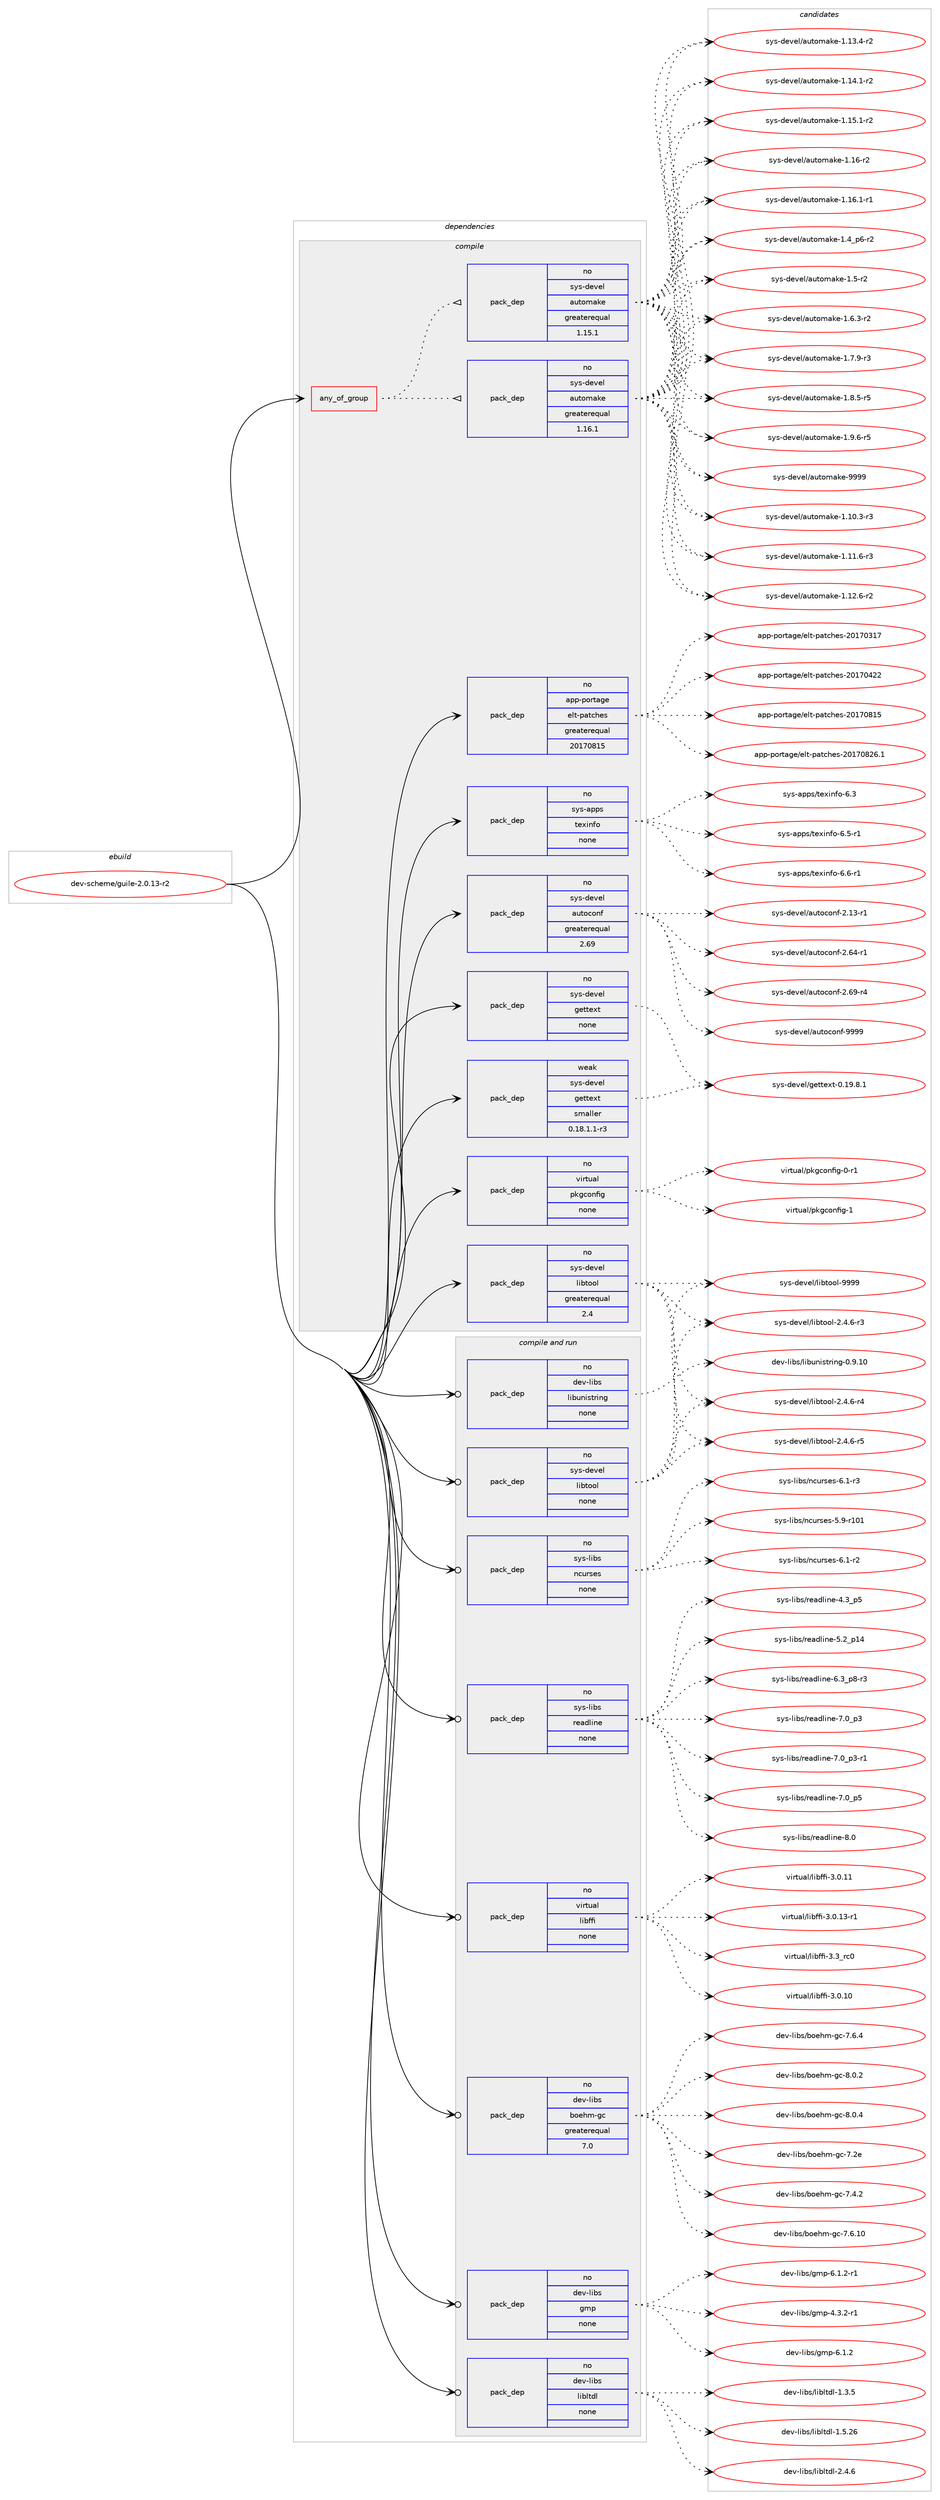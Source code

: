 digraph prolog {

# *************
# Graph options
# *************

newrank=true;
concentrate=true;
compound=true;
graph [rankdir=LR,fontname=Helvetica,fontsize=10,ranksep=1.5];#, ranksep=2.5, nodesep=0.2];
edge  [arrowhead=vee];
node  [fontname=Helvetica,fontsize=10];

# **********
# The ebuild
# **********

subgraph cluster_leftcol {
color=gray;
rank=same;
label=<<i>ebuild</i>>;
id [label="dev-scheme/guile-2.0.13-r2", color=red, width=4, href="../dev-scheme/guile-2.0.13-r2.svg"];
}

# ****************
# The dependencies
# ****************

subgraph cluster_midcol {
color=gray;
label=<<i>dependencies</i>>;
subgraph cluster_compile {
fillcolor="#eeeeee";
style=filled;
label=<<i>compile</i>>;
subgraph any22957 {
dependency1538535 [label=<<TABLE BORDER="0" CELLBORDER="1" CELLSPACING="0" CELLPADDING="4"><TR><TD CELLPADDING="10">any_of_group</TD></TR></TABLE>>, shape=none, color=red];subgraph pack1092098 {
dependency1538536 [label=<<TABLE BORDER="0" CELLBORDER="1" CELLSPACING="0" CELLPADDING="4" WIDTH="220"><TR><TD ROWSPAN="6" CELLPADDING="30">pack_dep</TD></TR><TR><TD WIDTH="110">no</TD></TR><TR><TD>sys-devel</TD></TR><TR><TD>automake</TD></TR><TR><TD>greaterequal</TD></TR><TR><TD>1.16.1</TD></TR></TABLE>>, shape=none, color=blue];
}
dependency1538535:e -> dependency1538536:w [weight=20,style="dotted",arrowhead="oinv"];
subgraph pack1092099 {
dependency1538537 [label=<<TABLE BORDER="0" CELLBORDER="1" CELLSPACING="0" CELLPADDING="4" WIDTH="220"><TR><TD ROWSPAN="6" CELLPADDING="30">pack_dep</TD></TR><TR><TD WIDTH="110">no</TD></TR><TR><TD>sys-devel</TD></TR><TR><TD>automake</TD></TR><TR><TD>greaterequal</TD></TR><TR><TD>1.15.1</TD></TR></TABLE>>, shape=none, color=blue];
}
dependency1538535:e -> dependency1538537:w [weight=20,style="dotted",arrowhead="oinv"];
}
id:e -> dependency1538535:w [weight=20,style="solid",arrowhead="vee"];
subgraph pack1092100 {
dependency1538538 [label=<<TABLE BORDER="0" CELLBORDER="1" CELLSPACING="0" CELLPADDING="4" WIDTH="220"><TR><TD ROWSPAN="6" CELLPADDING="30">pack_dep</TD></TR><TR><TD WIDTH="110">no</TD></TR><TR><TD>app-portage</TD></TR><TR><TD>elt-patches</TD></TR><TR><TD>greaterequal</TD></TR><TR><TD>20170815</TD></TR></TABLE>>, shape=none, color=blue];
}
id:e -> dependency1538538:w [weight=20,style="solid",arrowhead="vee"];
subgraph pack1092101 {
dependency1538539 [label=<<TABLE BORDER="0" CELLBORDER="1" CELLSPACING="0" CELLPADDING="4" WIDTH="220"><TR><TD ROWSPAN="6" CELLPADDING="30">pack_dep</TD></TR><TR><TD WIDTH="110">no</TD></TR><TR><TD>sys-apps</TD></TR><TR><TD>texinfo</TD></TR><TR><TD>none</TD></TR><TR><TD></TD></TR></TABLE>>, shape=none, color=blue];
}
id:e -> dependency1538539:w [weight=20,style="solid",arrowhead="vee"];
subgraph pack1092102 {
dependency1538540 [label=<<TABLE BORDER="0" CELLBORDER="1" CELLSPACING="0" CELLPADDING="4" WIDTH="220"><TR><TD ROWSPAN="6" CELLPADDING="30">pack_dep</TD></TR><TR><TD WIDTH="110">no</TD></TR><TR><TD>sys-devel</TD></TR><TR><TD>autoconf</TD></TR><TR><TD>greaterequal</TD></TR><TR><TD>2.69</TD></TR></TABLE>>, shape=none, color=blue];
}
id:e -> dependency1538540:w [weight=20,style="solid",arrowhead="vee"];
subgraph pack1092103 {
dependency1538541 [label=<<TABLE BORDER="0" CELLBORDER="1" CELLSPACING="0" CELLPADDING="4" WIDTH="220"><TR><TD ROWSPAN="6" CELLPADDING="30">pack_dep</TD></TR><TR><TD WIDTH="110">no</TD></TR><TR><TD>sys-devel</TD></TR><TR><TD>gettext</TD></TR><TR><TD>none</TD></TR><TR><TD></TD></TR></TABLE>>, shape=none, color=blue];
}
id:e -> dependency1538541:w [weight=20,style="solid",arrowhead="vee"];
subgraph pack1092104 {
dependency1538542 [label=<<TABLE BORDER="0" CELLBORDER="1" CELLSPACING="0" CELLPADDING="4" WIDTH="220"><TR><TD ROWSPAN="6" CELLPADDING="30">pack_dep</TD></TR><TR><TD WIDTH="110">no</TD></TR><TR><TD>sys-devel</TD></TR><TR><TD>libtool</TD></TR><TR><TD>greaterequal</TD></TR><TR><TD>2.4</TD></TR></TABLE>>, shape=none, color=blue];
}
id:e -> dependency1538542:w [weight=20,style="solid",arrowhead="vee"];
subgraph pack1092105 {
dependency1538543 [label=<<TABLE BORDER="0" CELLBORDER="1" CELLSPACING="0" CELLPADDING="4" WIDTH="220"><TR><TD ROWSPAN="6" CELLPADDING="30">pack_dep</TD></TR><TR><TD WIDTH="110">no</TD></TR><TR><TD>virtual</TD></TR><TR><TD>pkgconfig</TD></TR><TR><TD>none</TD></TR><TR><TD></TD></TR></TABLE>>, shape=none, color=blue];
}
id:e -> dependency1538543:w [weight=20,style="solid",arrowhead="vee"];
subgraph pack1092106 {
dependency1538544 [label=<<TABLE BORDER="0" CELLBORDER="1" CELLSPACING="0" CELLPADDING="4" WIDTH="220"><TR><TD ROWSPAN="6" CELLPADDING="30">pack_dep</TD></TR><TR><TD WIDTH="110">weak</TD></TR><TR><TD>sys-devel</TD></TR><TR><TD>gettext</TD></TR><TR><TD>smaller</TD></TR><TR><TD>0.18.1.1-r3</TD></TR></TABLE>>, shape=none, color=blue];
}
id:e -> dependency1538544:w [weight=20,style="solid",arrowhead="vee"];
}
subgraph cluster_compileandrun {
fillcolor="#eeeeee";
style=filled;
label=<<i>compile and run</i>>;
subgraph pack1092107 {
dependency1538545 [label=<<TABLE BORDER="0" CELLBORDER="1" CELLSPACING="0" CELLPADDING="4" WIDTH="220"><TR><TD ROWSPAN="6" CELLPADDING="30">pack_dep</TD></TR><TR><TD WIDTH="110">no</TD></TR><TR><TD>dev-libs</TD></TR><TR><TD>boehm-gc</TD></TR><TR><TD>greaterequal</TD></TR><TR><TD>7.0</TD></TR></TABLE>>, shape=none, color=blue];
}
id:e -> dependency1538545:w [weight=20,style="solid",arrowhead="odotvee"];
subgraph pack1092108 {
dependency1538546 [label=<<TABLE BORDER="0" CELLBORDER="1" CELLSPACING="0" CELLPADDING="4" WIDTH="220"><TR><TD ROWSPAN="6" CELLPADDING="30">pack_dep</TD></TR><TR><TD WIDTH="110">no</TD></TR><TR><TD>dev-libs</TD></TR><TR><TD>gmp</TD></TR><TR><TD>none</TD></TR><TR><TD></TD></TR></TABLE>>, shape=none, color=blue];
}
id:e -> dependency1538546:w [weight=20,style="solid",arrowhead="odotvee"];
subgraph pack1092109 {
dependency1538547 [label=<<TABLE BORDER="0" CELLBORDER="1" CELLSPACING="0" CELLPADDING="4" WIDTH="220"><TR><TD ROWSPAN="6" CELLPADDING="30">pack_dep</TD></TR><TR><TD WIDTH="110">no</TD></TR><TR><TD>dev-libs</TD></TR><TR><TD>libltdl</TD></TR><TR><TD>none</TD></TR><TR><TD></TD></TR></TABLE>>, shape=none, color=blue];
}
id:e -> dependency1538547:w [weight=20,style="solid",arrowhead="odotvee"];
subgraph pack1092110 {
dependency1538548 [label=<<TABLE BORDER="0" CELLBORDER="1" CELLSPACING="0" CELLPADDING="4" WIDTH="220"><TR><TD ROWSPAN="6" CELLPADDING="30">pack_dep</TD></TR><TR><TD WIDTH="110">no</TD></TR><TR><TD>dev-libs</TD></TR><TR><TD>libunistring</TD></TR><TR><TD>none</TD></TR><TR><TD></TD></TR></TABLE>>, shape=none, color=blue];
}
id:e -> dependency1538548:w [weight=20,style="solid",arrowhead="odotvee"];
subgraph pack1092111 {
dependency1538549 [label=<<TABLE BORDER="0" CELLBORDER="1" CELLSPACING="0" CELLPADDING="4" WIDTH="220"><TR><TD ROWSPAN="6" CELLPADDING="30">pack_dep</TD></TR><TR><TD WIDTH="110">no</TD></TR><TR><TD>sys-devel</TD></TR><TR><TD>libtool</TD></TR><TR><TD>none</TD></TR><TR><TD></TD></TR></TABLE>>, shape=none, color=blue];
}
id:e -> dependency1538549:w [weight=20,style="solid",arrowhead="odotvee"];
subgraph pack1092112 {
dependency1538550 [label=<<TABLE BORDER="0" CELLBORDER="1" CELLSPACING="0" CELLPADDING="4" WIDTH="220"><TR><TD ROWSPAN="6" CELLPADDING="30">pack_dep</TD></TR><TR><TD WIDTH="110">no</TD></TR><TR><TD>sys-libs</TD></TR><TR><TD>ncurses</TD></TR><TR><TD>none</TD></TR><TR><TD></TD></TR></TABLE>>, shape=none, color=blue];
}
id:e -> dependency1538550:w [weight=20,style="solid",arrowhead="odotvee"];
subgraph pack1092113 {
dependency1538551 [label=<<TABLE BORDER="0" CELLBORDER="1" CELLSPACING="0" CELLPADDING="4" WIDTH="220"><TR><TD ROWSPAN="6" CELLPADDING="30">pack_dep</TD></TR><TR><TD WIDTH="110">no</TD></TR><TR><TD>sys-libs</TD></TR><TR><TD>readline</TD></TR><TR><TD>none</TD></TR><TR><TD></TD></TR></TABLE>>, shape=none, color=blue];
}
id:e -> dependency1538551:w [weight=20,style="solid",arrowhead="odotvee"];
subgraph pack1092114 {
dependency1538552 [label=<<TABLE BORDER="0" CELLBORDER="1" CELLSPACING="0" CELLPADDING="4" WIDTH="220"><TR><TD ROWSPAN="6" CELLPADDING="30">pack_dep</TD></TR><TR><TD WIDTH="110">no</TD></TR><TR><TD>virtual</TD></TR><TR><TD>libffi</TD></TR><TR><TD>none</TD></TR><TR><TD></TD></TR></TABLE>>, shape=none, color=blue];
}
id:e -> dependency1538552:w [weight=20,style="solid",arrowhead="odotvee"];
}
subgraph cluster_run {
fillcolor="#eeeeee";
style=filled;
label=<<i>run</i>>;
}
}

# **************
# The candidates
# **************

subgraph cluster_choices {
rank=same;
color=gray;
label=<<i>candidates</i>>;

subgraph choice1092098 {
color=black;
nodesep=1;
choice11512111545100101118101108479711711611110997107101454946494846514511451 [label="sys-devel/automake-1.10.3-r3", color=red, width=4,href="../sys-devel/automake-1.10.3-r3.svg"];
choice11512111545100101118101108479711711611110997107101454946494946544511451 [label="sys-devel/automake-1.11.6-r3", color=red, width=4,href="../sys-devel/automake-1.11.6-r3.svg"];
choice11512111545100101118101108479711711611110997107101454946495046544511450 [label="sys-devel/automake-1.12.6-r2", color=red, width=4,href="../sys-devel/automake-1.12.6-r2.svg"];
choice11512111545100101118101108479711711611110997107101454946495146524511450 [label="sys-devel/automake-1.13.4-r2", color=red, width=4,href="../sys-devel/automake-1.13.4-r2.svg"];
choice11512111545100101118101108479711711611110997107101454946495246494511450 [label="sys-devel/automake-1.14.1-r2", color=red, width=4,href="../sys-devel/automake-1.14.1-r2.svg"];
choice11512111545100101118101108479711711611110997107101454946495346494511450 [label="sys-devel/automake-1.15.1-r2", color=red, width=4,href="../sys-devel/automake-1.15.1-r2.svg"];
choice1151211154510010111810110847971171161111099710710145494649544511450 [label="sys-devel/automake-1.16-r2", color=red, width=4,href="../sys-devel/automake-1.16-r2.svg"];
choice11512111545100101118101108479711711611110997107101454946495446494511449 [label="sys-devel/automake-1.16.1-r1", color=red, width=4,href="../sys-devel/automake-1.16.1-r1.svg"];
choice115121115451001011181011084797117116111109971071014549465295112544511450 [label="sys-devel/automake-1.4_p6-r2", color=red, width=4,href="../sys-devel/automake-1.4_p6-r2.svg"];
choice11512111545100101118101108479711711611110997107101454946534511450 [label="sys-devel/automake-1.5-r2", color=red, width=4,href="../sys-devel/automake-1.5-r2.svg"];
choice115121115451001011181011084797117116111109971071014549465446514511450 [label="sys-devel/automake-1.6.3-r2", color=red, width=4,href="../sys-devel/automake-1.6.3-r2.svg"];
choice115121115451001011181011084797117116111109971071014549465546574511451 [label="sys-devel/automake-1.7.9-r3", color=red, width=4,href="../sys-devel/automake-1.7.9-r3.svg"];
choice115121115451001011181011084797117116111109971071014549465646534511453 [label="sys-devel/automake-1.8.5-r5", color=red, width=4,href="../sys-devel/automake-1.8.5-r5.svg"];
choice115121115451001011181011084797117116111109971071014549465746544511453 [label="sys-devel/automake-1.9.6-r5", color=red, width=4,href="../sys-devel/automake-1.9.6-r5.svg"];
choice115121115451001011181011084797117116111109971071014557575757 [label="sys-devel/automake-9999", color=red, width=4,href="../sys-devel/automake-9999.svg"];
dependency1538536:e -> choice11512111545100101118101108479711711611110997107101454946494846514511451:w [style=dotted,weight="100"];
dependency1538536:e -> choice11512111545100101118101108479711711611110997107101454946494946544511451:w [style=dotted,weight="100"];
dependency1538536:e -> choice11512111545100101118101108479711711611110997107101454946495046544511450:w [style=dotted,weight="100"];
dependency1538536:e -> choice11512111545100101118101108479711711611110997107101454946495146524511450:w [style=dotted,weight="100"];
dependency1538536:e -> choice11512111545100101118101108479711711611110997107101454946495246494511450:w [style=dotted,weight="100"];
dependency1538536:e -> choice11512111545100101118101108479711711611110997107101454946495346494511450:w [style=dotted,weight="100"];
dependency1538536:e -> choice1151211154510010111810110847971171161111099710710145494649544511450:w [style=dotted,weight="100"];
dependency1538536:e -> choice11512111545100101118101108479711711611110997107101454946495446494511449:w [style=dotted,weight="100"];
dependency1538536:e -> choice115121115451001011181011084797117116111109971071014549465295112544511450:w [style=dotted,weight="100"];
dependency1538536:e -> choice11512111545100101118101108479711711611110997107101454946534511450:w [style=dotted,weight="100"];
dependency1538536:e -> choice115121115451001011181011084797117116111109971071014549465446514511450:w [style=dotted,weight="100"];
dependency1538536:e -> choice115121115451001011181011084797117116111109971071014549465546574511451:w [style=dotted,weight="100"];
dependency1538536:e -> choice115121115451001011181011084797117116111109971071014549465646534511453:w [style=dotted,weight="100"];
dependency1538536:e -> choice115121115451001011181011084797117116111109971071014549465746544511453:w [style=dotted,weight="100"];
dependency1538536:e -> choice115121115451001011181011084797117116111109971071014557575757:w [style=dotted,weight="100"];
}
subgraph choice1092099 {
color=black;
nodesep=1;
choice11512111545100101118101108479711711611110997107101454946494846514511451 [label="sys-devel/automake-1.10.3-r3", color=red, width=4,href="../sys-devel/automake-1.10.3-r3.svg"];
choice11512111545100101118101108479711711611110997107101454946494946544511451 [label="sys-devel/automake-1.11.6-r3", color=red, width=4,href="../sys-devel/automake-1.11.6-r3.svg"];
choice11512111545100101118101108479711711611110997107101454946495046544511450 [label="sys-devel/automake-1.12.6-r2", color=red, width=4,href="../sys-devel/automake-1.12.6-r2.svg"];
choice11512111545100101118101108479711711611110997107101454946495146524511450 [label="sys-devel/automake-1.13.4-r2", color=red, width=4,href="../sys-devel/automake-1.13.4-r2.svg"];
choice11512111545100101118101108479711711611110997107101454946495246494511450 [label="sys-devel/automake-1.14.1-r2", color=red, width=4,href="../sys-devel/automake-1.14.1-r2.svg"];
choice11512111545100101118101108479711711611110997107101454946495346494511450 [label="sys-devel/automake-1.15.1-r2", color=red, width=4,href="../sys-devel/automake-1.15.1-r2.svg"];
choice1151211154510010111810110847971171161111099710710145494649544511450 [label="sys-devel/automake-1.16-r2", color=red, width=4,href="../sys-devel/automake-1.16-r2.svg"];
choice11512111545100101118101108479711711611110997107101454946495446494511449 [label="sys-devel/automake-1.16.1-r1", color=red, width=4,href="../sys-devel/automake-1.16.1-r1.svg"];
choice115121115451001011181011084797117116111109971071014549465295112544511450 [label="sys-devel/automake-1.4_p6-r2", color=red, width=4,href="../sys-devel/automake-1.4_p6-r2.svg"];
choice11512111545100101118101108479711711611110997107101454946534511450 [label="sys-devel/automake-1.5-r2", color=red, width=4,href="../sys-devel/automake-1.5-r2.svg"];
choice115121115451001011181011084797117116111109971071014549465446514511450 [label="sys-devel/automake-1.6.3-r2", color=red, width=4,href="../sys-devel/automake-1.6.3-r2.svg"];
choice115121115451001011181011084797117116111109971071014549465546574511451 [label="sys-devel/automake-1.7.9-r3", color=red, width=4,href="../sys-devel/automake-1.7.9-r3.svg"];
choice115121115451001011181011084797117116111109971071014549465646534511453 [label="sys-devel/automake-1.8.5-r5", color=red, width=4,href="../sys-devel/automake-1.8.5-r5.svg"];
choice115121115451001011181011084797117116111109971071014549465746544511453 [label="sys-devel/automake-1.9.6-r5", color=red, width=4,href="../sys-devel/automake-1.9.6-r5.svg"];
choice115121115451001011181011084797117116111109971071014557575757 [label="sys-devel/automake-9999", color=red, width=4,href="../sys-devel/automake-9999.svg"];
dependency1538537:e -> choice11512111545100101118101108479711711611110997107101454946494846514511451:w [style=dotted,weight="100"];
dependency1538537:e -> choice11512111545100101118101108479711711611110997107101454946494946544511451:w [style=dotted,weight="100"];
dependency1538537:e -> choice11512111545100101118101108479711711611110997107101454946495046544511450:w [style=dotted,weight="100"];
dependency1538537:e -> choice11512111545100101118101108479711711611110997107101454946495146524511450:w [style=dotted,weight="100"];
dependency1538537:e -> choice11512111545100101118101108479711711611110997107101454946495246494511450:w [style=dotted,weight="100"];
dependency1538537:e -> choice11512111545100101118101108479711711611110997107101454946495346494511450:w [style=dotted,weight="100"];
dependency1538537:e -> choice1151211154510010111810110847971171161111099710710145494649544511450:w [style=dotted,weight="100"];
dependency1538537:e -> choice11512111545100101118101108479711711611110997107101454946495446494511449:w [style=dotted,weight="100"];
dependency1538537:e -> choice115121115451001011181011084797117116111109971071014549465295112544511450:w [style=dotted,weight="100"];
dependency1538537:e -> choice11512111545100101118101108479711711611110997107101454946534511450:w [style=dotted,weight="100"];
dependency1538537:e -> choice115121115451001011181011084797117116111109971071014549465446514511450:w [style=dotted,weight="100"];
dependency1538537:e -> choice115121115451001011181011084797117116111109971071014549465546574511451:w [style=dotted,weight="100"];
dependency1538537:e -> choice115121115451001011181011084797117116111109971071014549465646534511453:w [style=dotted,weight="100"];
dependency1538537:e -> choice115121115451001011181011084797117116111109971071014549465746544511453:w [style=dotted,weight="100"];
dependency1538537:e -> choice115121115451001011181011084797117116111109971071014557575757:w [style=dotted,weight="100"];
}
subgraph choice1092100 {
color=black;
nodesep=1;
choice97112112451121111141169710310147101108116451129711699104101115455048495548514955 [label="app-portage/elt-patches-20170317", color=red, width=4,href="../app-portage/elt-patches-20170317.svg"];
choice97112112451121111141169710310147101108116451129711699104101115455048495548525050 [label="app-portage/elt-patches-20170422", color=red, width=4,href="../app-portage/elt-patches-20170422.svg"];
choice97112112451121111141169710310147101108116451129711699104101115455048495548564953 [label="app-portage/elt-patches-20170815", color=red, width=4,href="../app-portage/elt-patches-20170815.svg"];
choice971121124511211111411697103101471011081164511297116991041011154550484955485650544649 [label="app-portage/elt-patches-20170826.1", color=red, width=4,href="../app-portage/elt-patches-20170826.1.svg"];
dependency1538538:e -> choice97112112451121111141169710310147101108116451129711699104101115455048495548514955:w [style=dotted,weight="100"];
dependency1538538:e -> choice97112112451121111141169710310147101108116451129711699104101115455048495548525050:w [style=dotted,weight="100"];
dependency1538538:e -> choice97112112451121111141169710310147101108116451129711699104101115455048495548564953:w [style=dotted,weight="100"];
dependency1538538:e -> choice971121124511211111411697103101471011081164511297116991041011154550484955485650544649:w [style=dotted,weight="100"];
}
subgraph choice1092101 {
color=black;
nodesep=1;
choice11512111545971121121154711610112010511010211145544651 [label="sys-apps/texinfo-6.3", color=red, width=4,href="../sys-apps/texinfo-6.3.svg"];
choice115121115459711211211547116101120105110102111455446534511449 [label="sys-apps/texinfo-6.5-r1", color=red, width=4,href="../sys-apps/texinfo-6.5-r1.svg"];
choice115121115459711211211547116101120105110102111455446544511449 [label="sys-apps/texinfo-6.6-r1", color=red, width=4,href="../sys-apps/texinfo-6.6-r1.svg"];
dependency1538539:e -> choice11512111545971121121154711610112010511010211145544651:w [style=dotted,weight="100"];
dependency1538539:e -> choice115121115459711211211547116101120105110102111455446534511449:w [style=dotted,weight="100"];
dependency1538539:e -> choice115121115459711211211547116101120105110102111455446544511449:w [style=dotted,weight="100"];
}
subgraph choice1092102 {
color=black;
nodesep=1;
choice1151211154510010111810110847971171161119911111010245504649514511449 [label="sys-devel/autoconf-2.13-r1", color=red, width=4,href="../sys-devel/autoconf-2.13-r1.svg"];
choice1151211154510010111810110847971171161119911111010245504654524511449 [label="sys-devel/autoconf-2.64-r1", color=red, width=4,href="../sys-devel/autoconf-2.64-r1.svg"];
choice1151211154510010111810110847971171161119911111010245504654574511452 [label="sys-devel/autoconf-2.69-r4", color=red, width=4,href="../sys-devel/autoconf-2.69-r4.svg"];
choice115121115451001011181011084797117116111991111101024557575757 [label="sys-devel/autoconf-9999", color=red, width=4,href="../sys-devel/autoconf-9999.svg"];
dependency1538540:e -> choice1151211154510010111810110847971171161119911111010245504649514511449:w [style=dotted,weight="100"];
dependency1538540:e -> choice1151211154510010111810110847971171161119911111010245504654524511449:w [style=dotted,weight="100"];
dependency1538540:e -> choice1151211154510010111810110847971171161119911111010245504654574511452:w [style=dotted,weight="100"];
dependency1538540:e -> choice115121115451001011181011084797117116111991111101024557575757:w [style=dotted,weight="100"];
}
subgraph choice1092103 {
color=black;
nodesep=1;
choice1151211154510010111810110847103101116116101120116454846495746564649 [label="sys-devel/gettext-0.19.8.1", color=red, width=4,href="../sys-devel/gettext-0.19.8.1.svg"];
dependency1538541:e -> choice1151211154510010111810110847103101116116101120116454846495746564649:w [style=dotted,weight="100"];
}
subgraph choice1092104 {
color=black;
nodesep=1;
choice1151211154510010111810110847108105981161111111084550465246544511451 [label="sys-devel/libtool-2.4.6-r3", color=red, width=4,href="../sys-devel/libtool-2.4.6-r3.svg"];
choice1151211154510010111810110847108105981161111111084550465246544511452 [label="sys-devel/libtool-2.4.6-r4", color=red, width=4,href="../sys-devel/libtool-2.4.6-r4.svg"];
choice1151211154510010111810110847108105981161111111084550465246544511453 [label="sys-devel/libtool-2.4.6-r5", color=red, width=4,href="../sys-devel/libtool-2.4.6-r5.svg"];
choice1151211154510010111810110847108105981161111111084557575757 [label="sys-devel/libtool-9999", color=red, width=4,href="../sys-devel/libtool-9999.svg"];
dependency1538542:e -> choice1151211154510010111810110847108105981161111111084550465246544511451:w [style=dotted,weight="100"];
dependency1538542:e -> choice1151211154510010111810110847108105981161111111084550465246544511452:w [style=dotted,weight="100"];
dependency1538542:e -> choice1151211154510010111810110847108105981161111111084550465246544511453:w [style=dotted,weight="100"];
dependency1538542:e -> choice1151211154510010111810110847108105981161111111084557575757:w [style=dotted,weight="100"];
}
subgraph choice1092105 {
color=black;
nodesep=1;
choice11810511411611797108471121071039911111010210510345484511449 [label="virtual/pkgconfig-0-r1", color=red, width=4,href="../virtual/pkgconfig-0-r1.svg"];
choice1181051141161179710847112107103991111101021051034549 [label="virtual/pkgconfig-1", color=red, width=4,href="../virtual/pkgconfig-1.svg"];
dependency1538543:e -> choice11810511411611797108471121071039911111010210510345484511449:w [style=dotted,weight="100"];
dependency1538543:e -> choice1181051141161179710847112107103991111101021051034549:w [style=dotted,weight="100"];
}
subgraph choice1092106 {
color=black;
nodesep=1;
choice1151211154510010111810110847103101116116101120116454846495746564649 [label="sys-devel/gettext-0.19.8.1", color=red, width=4,href="../sys-devel/gettext-0.19.8.1.svg"];
dependency1538544:e -> choice1151211154510010111810110847103101116116101120116454846495746564649:w [style=dotted,weight="100"];
}
subgraph choice1092107 {
color=black;
nodesep=1;
choice10010111845108105981154798111101104109451039945554650101 [label="dev-libs/boehm-gc-7.2e", color=red, width=4,href="../dev-libs/boehm-gc-7.2e.svg"];
choice100101118451081059811547981111011041094510399455546524650 [label="dev-libs/boehm-gc-7.4.2", color=red, width=4,href="../dev-libs/boehm-gc-7.4.2.svg"];
choice10010111845108105981154798111101104109451039945554654464948 [label="dev-libs/boehm-gc-7.6.10", color=red, width=4,href="../dev-libs/boehm-gc-7.6.10.svg"];
choice100101118451081059811547981111011041094510399455546544652 [label="dev-libs/boehm-gc-7.6.4", color=red, width=4,href="../dev-libs/boehm-gc-7.6.4.svg"];
choice100101118451081059811547981111011041094510399455646484650 [label="dev-libs/boehm-gc-8.0.2", color=red, width=4,href="../dev-libs/boehm-gc-8.0.2.svg"];
choice100101118451081059811547981111011041094510399455646484652 [label="dev-libs/boehm-gc-8.0.4", color=red, width=4,href="../dev-libs/boehm-gc-8.0.4.svg"];
dependency1538545:e -> choice10010111845108105981154798111101104109451039945554650101:w [style=dotted,weight="100"];
dependency1538545:e -> choice100101118451081059811547981111011041094510399455546524650:w [style=dotted,weight="100"];
dependency1538545:e -> choice10010111845108105981154798111101104109451039945554654464948:w [style=dotted,weight="100"];
dependency1538545:e -> choice100101118451081059811547981111011041094510399455546544652:w [style=dotted,weight="100"];
dependency1538545:e -> choice100101118451081059811547981111011041094510399455646484650:w [style=dotted,weight="100"];
dependency1538545:e -> choice100101118451081059811547981111011041094510399455646484652:w [style=dotted,weight="100"];
}
subgraph choice1092108 {
color=black;
nodesep=1;
choice1001011184510810598115471031091124552465146504511449 [label="dev-libs/gmp-4.3.2-r1", color=red, width=4,href="../dev-libs/gmp-4.3.2-r1.svg"];
choice100101118451081059811547103109112455446494650 [label="dev-libs/gmp-6.1.2", color=red, width=4,href="../dev-libs/gmp-6.1.2.svg"];
choice1001011184510810598115471031091124554464946504511449 [label="dev-libs/gmp-6.1.2-r1", color=red, width=4,href="../dev-libs/gmp-6.1.2-r1.svg"];
dependency1538546:e -> choice1001011184510810598115471031091124552465146504511449:w [style=dotted,weight="100"];
dependency1538546:e -> choice100101118451081059811547103109112455446494650:w [style=dotted,weight="100"];
dependency1538546:e -> choice1001011184510810598115471031091124554464946504511449:w [style=dotted,weight="100"];
}
subgraph choice1092109 {
color=black;
nodesep=1;
choice10010111845108105981154710810598108116100108454946514653 [label="dev-libs/libltdl-1.3.5", color=red, width=4,href="../dev-libs/libltdl-1.3.5.svg"];
choice1001011184510810598115471081059810811610010845494653465054 [label="dev-libs/libltdl-1.5.26", color=red, width=4,href="../dev-libs/libltdl-1.5.26.svg"];
choice10010111845108105981154710810598108116100108455046524654 [label="dev-libs/libltdl-2.4.6", color=red, width=4,href="../dev-libs/libltdl-2.4.6.svg"];
dependency1538547:e -> choice10010111845108105981154710810598108116100108454946514653:w [style=dotted,weight="100"];
dependency1538547:e -> choice1001011184510810598115471081059810811610010845494653465054:w [style=dotted,weight="100"];
dependency1538547:e -> choice10010111845108105981154710810598108116100108455046524654:w [style=dotted,weight="100"];
}
subgraph choice1092110 {
color=black;
nodesep=1;
choice1001011184510810598115471081059811711010511511611410511010345484657464948 [label="dev-libs/libunistring-0.9.10", color=red, width=4,href="../dev-libs/libunistring-0.9.10.svg"];
dependency1538548:e -> choice1001011184510810598115471081059811711010511511611410511010345484657464948:w [style=dotted,weight="100"];
}
subgraph choice1092111 {
color=black;
nodesep=1;
choice1151211154510010111810110847108105981161111111084550465246544511451 [label="sys-devel/libtool-2.4.6-r3", color=red, width=4,href="../sys-devel/libtool-2.4.6-r3.svg"];
choice1151211154510010111810110847108105981161111111084550465246544511452 [label="sys-devel/libtool-2.4.6-r4", color=red, width=4,href="../sys-devel/libtool-2.4.6-r4.svg"];
choice1151211154510010111810110847108105981161111111084550465246544511453 [label="sys-devel/libtool-2.4.6-r5", color=red, width=4,href="../sys-devel/libtool-2.4.6-r5.svg"];
choice1151211154510010111810110847108105981161111111084557575757 [label="sys-devel/libtool-9999", color=red, width=4,href="../sys-devel/libtool-9999.svg"];
dependency1538549:e -> choice1151211154510010111810110847108105981161111111084550465246544511451:w [style=dotted,weight="100"];
dependency1538549:e -> choice1151211154510010111810110847108105981161111111084550465246544511452:w [style=dotted,weight="100"];
dependency1538549:e -> choice1151211154510010111810110847108105981161111111084550465246544511453:w [style=dotted,weight="100"];
dependency1538549:e -> choice1151211154510010111810110847108105981161111111084557575757:w [style=dotted,weight="100"];
}
subgraph choice1092112 {
color=black;
nodesep=1;
choice115121115451081059811547110991171141151011154553465745114494849 [label="sys-libs/ncurses-5.9-r101", color=red, width=4,href="../sys-libs/ncurses-5.9-r101.svg"];
choice11512111545108105981154711099117114115101115455446494511450 [label="sys-libs/ncurses-6.1-r2", color=red, width=4,href="../sys-libs/ncurses-6.1-r2.svg"];
choice11512111545108105981154711099117114115101115455446494511451 [label="sys-libs/ncurses-6.1-r3", color=red, width=4,href="../sys-libs/ncurses-6.1-r3.svg"];
dependency1538550:e -> choice115121115451081059811547110991171141151011154553465745114494849:w [style=dotted,weight="100"];
dependency1538550:e -> choice11512111545108105981154711099117114115101115455446494511450:w [style=dotted,weight="100"];
dependency1538550:e -> choice11512111545108105981154711099117114115101115455446494511451:w [style=dotted,weight="100"];
}
subgraph choice1092113 {
color=black;
nodesep=1;
choice11512111545108105981154711410197100108105110101455246519511253 [label="sys-libs/readline-4.3_p5", color=red, width=4,href="../sys-libs/readline-4.3_p5.svg"];
choice1151211154510810598115471141019710010810511010145534650951124952 [label="sys-libs/readline-5.2_p14", color=red, width=4,href="../sys-libs/readline-5.2_p14.svg"];
choice115121115451081059811547114101971001081051101014554465195112564511451 [label="sys-libs/readline-6.3_p8-r3", color=red, width=4,href="../sys-libs/readline-6.3_p8-r3.svg"];
choice11512111545108105981154711410197100108105110101455546489511251 [label="sys-libs/readline-7.0_p3", color=red, width=4,href="../sys-libs/readline-7.0_p3.svg"];
choice115121115451081059811547114101971001081051101014555464895112514511449 [label="sys-libs/readline-7.0_p3-r1", color=red, width=4,href="../sys-libs/readline-7.0_p3-r1.svg"];
choice11512111545108105981154711410197100108105110101455546489511253 [label="sys-libs/readline-7.0_p5", color=red, width=4,href="../sys-libs/readline-7.0_p5.svg"];
choice1151211154510810598115471141019710010810511010145564648 [label="sys-libs/readline-8.0", color=red, width=4,href="../sys-libs/readline-8.0.svg"];
dependency1538551:e -> choice11512111545108105981154711410197100108105110101455246519511253:w [style=dotted,weight="100"];
dependency1538551:e -> choice1151211154510810598115471141019710010810511010145534650951124952:w [style=dotted,weight="100"];
dependency1538551:e -> choice115121115451081059811547114101971001081051101014554465195112564511451:w [style=dotted,weight="100"];
dependency1538551:e -> choice11512111545108105981154711410197100108105110101455546489511251:w [style=dotted,weight="100"];
dependency1538551:e -> choice115121115451081059811547114101971001081051101014555464895112514511449:w [style=dotted,weight="100"];
dependency1538551:e -> choice11512111545108105981154711410197100108105110101455546489511253:w [style=dotted,weight="100"];
dependency1538551:e -> choice1151211154510810598115471141019710010810511010145564648:w [style=dotted,weight="100"];
}
subgraph choice1092114 {
color=black;
nodesep=1;
choice11810511411611797108471081059810210210545514648464948 [label="virtual/libffi-3.0.10", color=red, width=4,href="../virtual/libffi-3.0.10.svg"];
choice11810511411611797108471081059810210210545514648464949 [label="virtual/libffi-3.0.11", color=red, width=4,href="../virtual/libffi-3.0.11.svg"];
choice118105114116117971084710810598102102105455146484649514511449 [label="virtual/libffi-3.0.13-r1", color=red, width=4,href="../virtual/libffi-3.0.13-r1.svg"];
choice11810511411611797108471081059810210210545514651951149948 [label="virtual/libffi-3.3_rc0", color=red, width=4,href="../virtual/libffi-3.3_rc0.svg"];
dependency1538552:e -> choice11810511411611797108471081059810210210545514648464948:w [style=dotted,weight="100"];
dependency1538552:e -> choice11810511411611797108471081059810210210545514648464949:w [style=dotted,weight="100"];
dependency1538552:e -> choice118105114116117971084710810598102102105455146484649514511449:w [style=dotted,weight="100"];
dependency1538552:e -> choice11810511411611797108471081059810210210545514651951149948:w [style=dotted,weight="100"];
}
}

}
